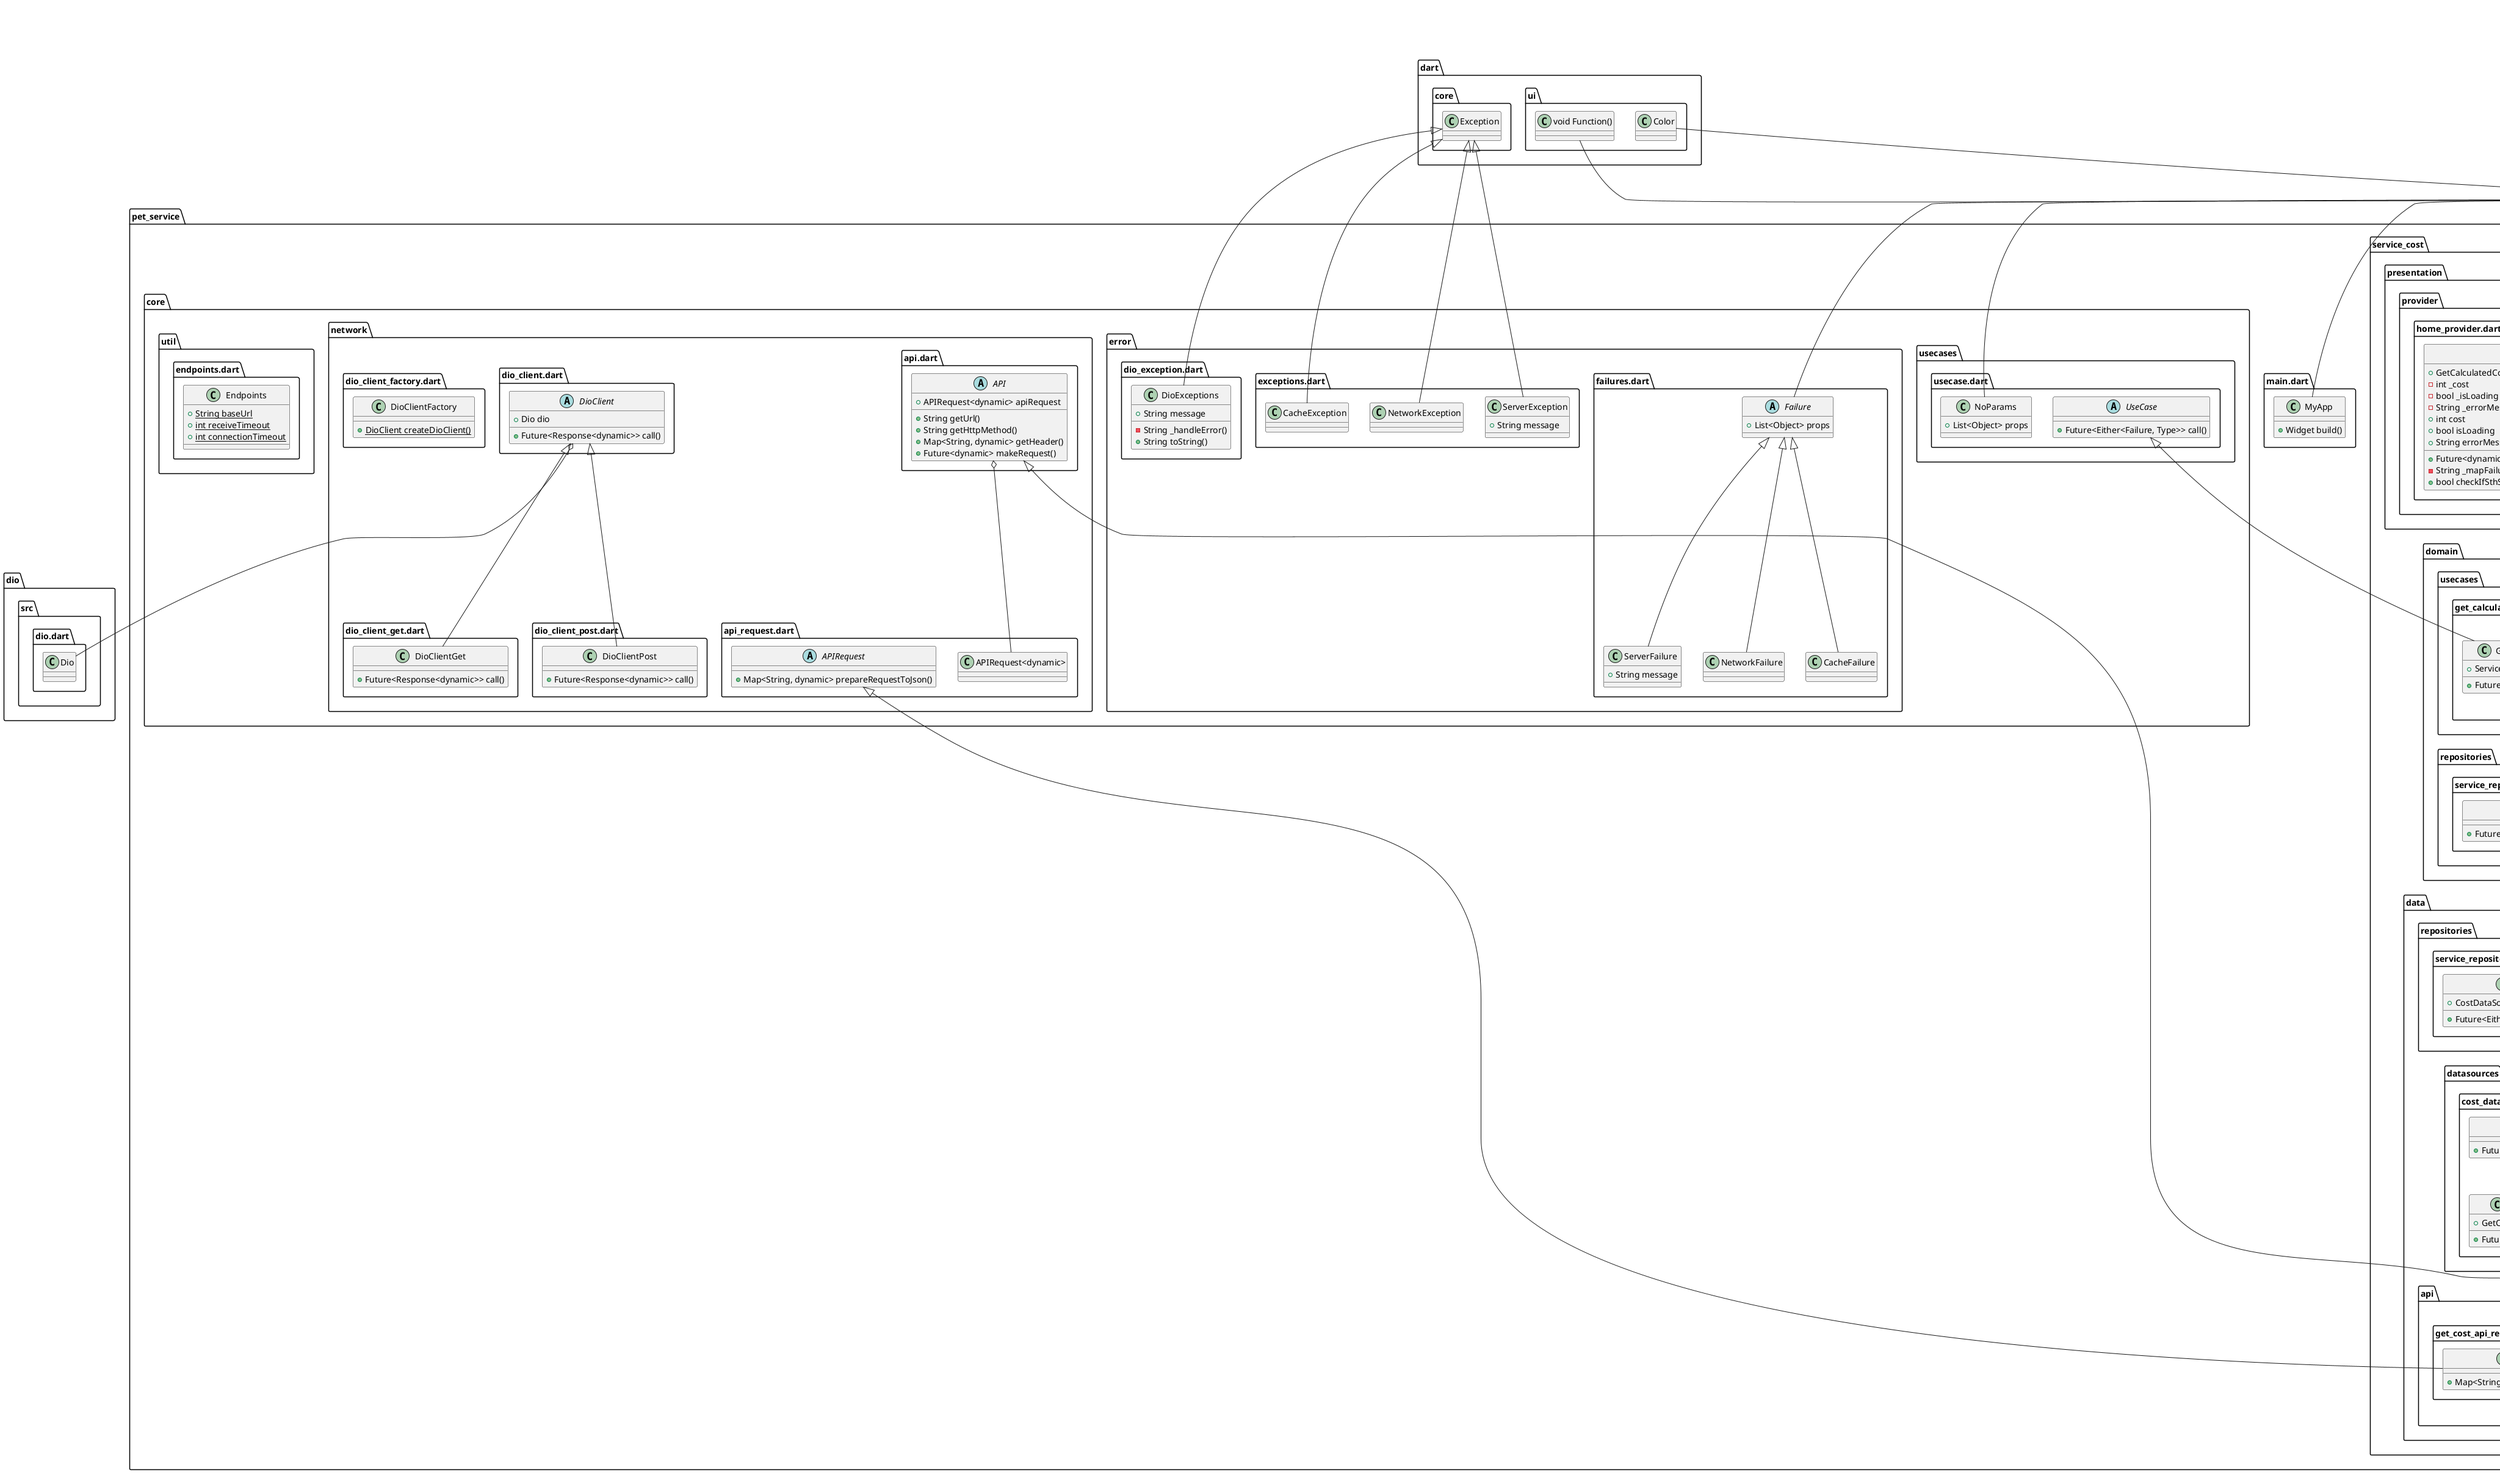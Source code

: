 @startuml
set namespaceSeparator ::

class "pet_service::core::error::dio_exception.dart::DioExceptions" {
  +String message
  -String _handleError()
  +String toString()
}

"dart::core::Exception" <|-- "pet_service::core::error::dio_exception.dart::DioExceptions"

class "pet_service::core::error::exceptions.dart::ServerException" {
  +String message
}

"dart::core::Exception" <|-- "pet_service::core::error::exceptions.dart::ServerException"

class "pet_service::core::error::exceptions.dart::NetworkException" {
}

"dart::core::Exception" <|-- "pet_service::core::error::exceptions.dart::NetworkException"

class "pet_service::core::error::exceptions.dart::CacheException" {
}

"dart::core::Exception" <|-- "pet_service::core::error::exceptions.dart::CacheException"

abstract class "pet_service::core::error::failures.dart::Failure" {
  +List<Object> props
}

"equatable::src::equatable.dart::Equatable" <|-- "pet_service::core::error::failures.dart::Failure"

class "pet_service::core::error::failures.dart::ServerFailure" {
  +String message
}

"pet_service::core::error::failures.dart::Failure" <|-- "pet_service::core::error::failures.dart::ServerFailure"

class "pet_service::core::error::failures.dart::NetworkFailure" {
}

"pet_service::core::error::failures.dart::Failure" <|-- "pet_service::core::error::failures.dart::NetworkFailure"

class "pet_service::core::error::failures.dart::CacheFailure" {
}

"pet_service::core::error::failures.dart::Failure" <|-- "pet_service::core::error::failures.dart::CacheFailure"

abstract class "pet_service::core::network::api.dart::API" {
  +APIRequest<dynamic> apiRequest
  +String getUrl()
  +String getHttpMethod()
  +Map<String, dynamic> getHeader()
  +Future<dynamic> makeRequest()
}

"pet_service::core::network::api.dart::API" o-- "pet_service::core::network::api_request.dart::APIRequest<dynamic>"

abstract class "pet_service::core::network::api_request.dart::APIRequest" {
  +Map<String, dynamic> prepareRequestToJson()
}

abstract class "pet_service::core::network::dio_client.dart::DioClient" {
  +Dio dio
  +Future<Response<dynamic>> call()
}

"pet_service::core::network::dio_client.dart::DioClient" o-- "dio::src::dio.dart::Dio"

class "pet_service::core::network::dio_client_factory.dart::DioClientFactory" {
  {static} +DioClient createDioClient()
}

class "pet_service::core::network::dio_client_get.dart::DioClientGet" {
  +Future<Response<dynamic>> call()
}

"pet_service::core::network::dio_client.dart::DioClient" <|-- "pet_service::core::network::dio_client_get.dart::DioClientGet"

class "pet_service::core::network::dio_client_post.dart::DioClientPost" {
  +Future<Response<dynamic>> call()
}

"pet_service::core::network::dio_client.dart::DioClient" <|-- "pet_service::core::network::dio_client_post.dart::DioClientPost"

abstract class "pet_service::core::usecases::usecase.dart::UseCase" {
  +Future<Either<Failure, Type>> call()
}

class "pet_service::core::usecases::usecase.dart::NoParams" {
  +List<Object> props
}

"equatable::src::equatable.dart::Equatable" <|-- "pet_service::core::usecases::usecase.dart::NoParams"

class "pet_service::core::util::endpoints.dart::Endpoints" {
  {static} +String baseUrl
  {static} +int receiveTimeout
  {static} +int connectionTimeout
}

class "pet_service::main.dart::MyApp" {
  +Widget build()
}

"flutter::src::widgets::framework.dart::StatelessWidget" <|-- "pet_service::main.dart::MyApp"

class "pet_service::service_cost::data::api::get_cost_api.dart::GetCostApi" {
  +String getUrl()
  +String getHttpMethod()
  +Map<String, dynamic> getHeader()
}

"pet_service::core::network::api.dart::API" <|-- "pet_service::service_cost::data::api::get_cost_api.dart::GetCostApi"

class "pet_service::service_cost::data::api::get_cost_api_request.dart::GetCostAPIRequest" {
  +Map<String, dynamic> prepareRequestToJson()
}

"pet_service::core::network::api_request.dart::APIRequest" <|-- "pet_service::service_cost::data::api::get_cost_api_request.dart::GetCostAPIRequest"

abstract class "pet_service::service_cost::data::datasources::cost_data_source.dart::CostDataSource" {
  +Future<CostModel> getCalculatedCost()
}

class "pet_service::service_cost::data::datasources::cost_data_source.dart::CostRemoteDataSourceImpl" {
  +GetCostApi costApi
  +Future<CostModel> getCalculatedCost()
}

"pet_service::service_cost::data::datasources::cost_data_source.dart::CostRemoteDataSourceImpl" o-- "pet_service::service_cost::data::api::get_cost_api.dart::GetCostApi"
"pet_service::service_cost::data::datasources::cost_data_source.dart::CostDataSource" <|-- "pet_service::service_cost::data::datasources::cost_data_source.dart::CostRemoteDataSourceImpl"

class "pet_service::service_cost::data::datasources::cost_local_data_source.dart::CostLocalDataSourceImpl" {
  +Future<CostModel> getCalculatedCost()
}

"pet_service::service_cost::data::datasources::cost_data_source.dart::CostDataSource" <|-- "pet_service::service_cost::data::datasources::cost_local_data_source.dart::CostLocalDataSourceImpl"

class "pet_service::service_cost::data::models::calculate_result_model.dart::CostModel" {
  +Map<String, dynamic> toJson()
}

"pet_service::service_cost::domain::entities::cost.dart::Cost" <|-- "pet_service::service_cost::data::models::calculate_result_model.dart::CostModel"

class "pet_service::service_cost::data::repositories::service_repository_impl.dart::ServiceRepositoryImpl" {
  +CostDataSource dataSource
  +Future<Either<Failure, Cost>> getCalculatedCost()
}

"pet_service::service_cost::data::repositories::service_repository_impl.dart::ServiceRepositoryImpl" o-- "pet_service::service_cost::data::datasources::cost_data_source.dart::CostDataSource"
"pet_service::service_cost::domain::repositories::service_repository.dart::ServiceRepository" <|-- "pet_service::service_cost::data::repositories::service_repository_impl.dart::ServiceRepositoryImpl"

class "pet_service::service_cost::domain::entities::cost.dart::Cost" {
  +int? totalPrice
  +List<Object?> props
}

"equatable::src::equatable.dart::Equatable" <|-- "pet_service::service_cost::domain::entities::cost.dart::Cost"

class "pet_service::service_cost::domain::entities::pet_service_cost.dart::PetServiceCost" {
  +bool isCatGrooming
  +int catNights
  +bool isDogGrooming
  +int dogNights
  +List<Object?> props
}

"equatable::src::equatable.dart::Equatable" <|-- "pet_service::service_cost::domain::entities::pet_service_cost.dart::PetServiceCost"

abstract class "pet_service::service_cost::domain::repositories::service_repository.dart::ServiceRepository" {
  +Future<Either<Failure, Cost>> getCalculatedCost()
}

class "pet_service::service_cost::domain::usecases::get_calculated_cost.dart::GetCalculatedCostUseCase" {
  +ServiceRepository repository
  +Future<Either<Failure, Cost>> call()
}

"pet_service::service_cost::domain::usecases::get_calculated_cost.dart::GetCalculatedCostUseCase" o-- "pet_service::service_cost::domain::repositories::service_repository.dart::ServiceRepository"
"pet_service::core::usecases::usecase.dart::UseCase" <|-- "pet_service::service_cost::domain::usecases::get_calculated_cost.dart::GetCalculatedCostUseCase"

class "pet_service::service_cost::domain::usecases::get_calculated_cost.dart::Params" {
  +bool isCatGrooming
  +int catNights
  +bool isDogGrooming
  +int dogNights
  +List<Object> props
}

"equatable::src::equatable.dart::Equatable" <|-- "pet_service::service_cost::domain::usecases::get_calculated_cost.dart::Params"

class "pet_service::service_cost::presentation::pages::choose_services_screen.dart::ChooseServices" {
  +String text
  +Widget build()
}

"flutter_riverpod::src::consumer.dart::ConsumerWidget" <|-- "pet_service::service_cost::presentation::pages::choose_services_screen.dart::ChooseServices"

class "pet_service::service_cost::presentation::pages::choose_services_screen.dart::ServiceWidget" {
  +dynamic viewModel
  +String text
  +dynamic showTextDialog()
  +Widget build()
}

"flutter::src::widgets::framework.dart::StatelessWidget" <|-- "pet_service::service_cost::presentation::pages::choose_services_screen.dart::ServiceWidget"

class "pet_service::service_cost::presentation::pages::home_screen.dart::HomeScreen" {
  +Widget build()
}

"flutter_riverpod::src::consumer.dart::ConsumerWidget" <|-- "pet_service::service_cost::presentation::pages::home_screen.dart::HomeScreen"

class "pet_service::service_cost::presentation::provider::animal_provider.dart::AnimalProvider" {
  -bool _isGrooming
  -bool _isReservingHotel
  -int _nightsNumber
  +bool isGrooming
  +bool isReservingHotel
  +int nightsNumber
  +void changeGrooming()
  +void changeReservingHotel()
  +void increaseNights()
  +void decreaseNights()
}

"flutter::src::foundation::change_notifier.dart::ChangeNotifier" <|-- "pet_service::service_cost::presentation::provider::animal_provider.dart::AnimalProvider"

class "pet_service::service_cost::presentation::provider::home_provider.dart::HomeProvider" {
  +GetCalculatedCostUseCase getCalculatedCostUseCase
  -int _cost
  -bool _isLoading
  -String _errorMessage
  +int cost
  +bool isLoading
  +String errorMessage
  +Future<dynamic> calculateRequest()
  -String _mapFailureToMessage()
  +bool checkIfSthSelected()
}

"pet_service::service_cost::presentation::provider::home_provider.dart::HomeProvider" o-- "pet_service::service_cost::domain::usecases::get_calculated_cost.dart::GetCalculatedCostUseCase"
"flutter::src::foundation::change_notifier.dart::ChangeNotifier" <|-- "pet_service::service_cost::presentation::provider::home_provider.dart::HomeProvider"

class "pet_service::service_cost::presentation::widgets::animal_card.dart::AnimalCard" {
  +String text
  +String detail
  +void Function()? onTap
  +Widget build()
}

"pet_service::service_cost::presentation::widgets::animal_card.dart::AnimalCard" o-- "dart::ui::void Function()"
"flutter::src::widgets::framework.dart::StatelessWidget" <|-- "pet_service::service_cost::presentation::widgets::animal_card.dart::AnimalCard"

class "pet_service::service_cost::presentation::widgets::check_box.dart::CheckBox" {
  +String title
  +Color containerColor
  +Color containerBorderColor
  +bool isSelected
  +void Function()? onChange
  +Widget build()
}

"pet_service::service_cost::presentation::widgets::check_box.dart::CheckBox" o-- "dart::ui::Color"
"pet_service::service_cost::presentation::widgets::check_box.dart::CheckBox" o-- "flutter::src::gestures::tap.dart::void Function()"
"flutter::src::widgets::framework.dart::StatelessWidget" <|-- "pet_service::service_cost::presentation::widgets::check_box.dart::CheckBox"

class "pet_service::service_cost::presentation::widgets::choose_pet_widget.dart::ChoosePetWidget" {
  +Widget build()
  +void goToChooseServicePage()
}

"flutter_riverpod::src::consumer.dart::ConsumerWidget" <|-- "pet_service::service_cost::presentation::widgets::choose_pet_widget.dart::ChoosePetWidget"

class "pet_service::service_cost::presentation::widgets::nights_number_dialog.dart::DialogWidget" {
  +String text
  +Widget build()
}

"flutter_riverpod::src::consumer.dart::ConsumerWidget" <|-- "pet_service::service_cost::presentation::widgets::nights_number_dialog.dart::DialogWidget"

class "pet_service::service_cost::presentation::widgets::nights_number_dialog.dart::MyAlertDialog" {
  +dynamic viewModel
  +Widget build()
}

"flutter::src::widgets::framework.dart::StatelessWidget" <|-- "pet_service::service_cost::presentation::widgets::nights_number_dialog.dart::MyAlertDialog"


@enduml